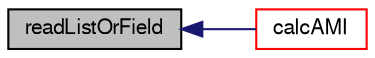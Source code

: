 digraph "readListOrField"
{
  bgcolor="transparent";
  edge [fontname="FreeSans",fontsize="10",labelfontname="FreeSans",labelfontsize="10"];
  node [fontname="FreeSans",fontsize="10",shape=record];
  rankdir="LR";
  Node1851 [label="readListOrField",height=0.2,width=0.4,color="black", fillcolor="grey75", style="filled", fontcolor="black"];
  Node1851 -> Node1852 [dir="back",color="midnightblue",fontsize="10",style="solid",fontname="FreeSans"];
  Node1852 [label="calcAMI",height=0.2,width=0.4,color="red",URL="$a25094.html#a518ad2c0df69db8185bdc94c61f28892",tooltip="Calculate AMI interpolator. "];
}
